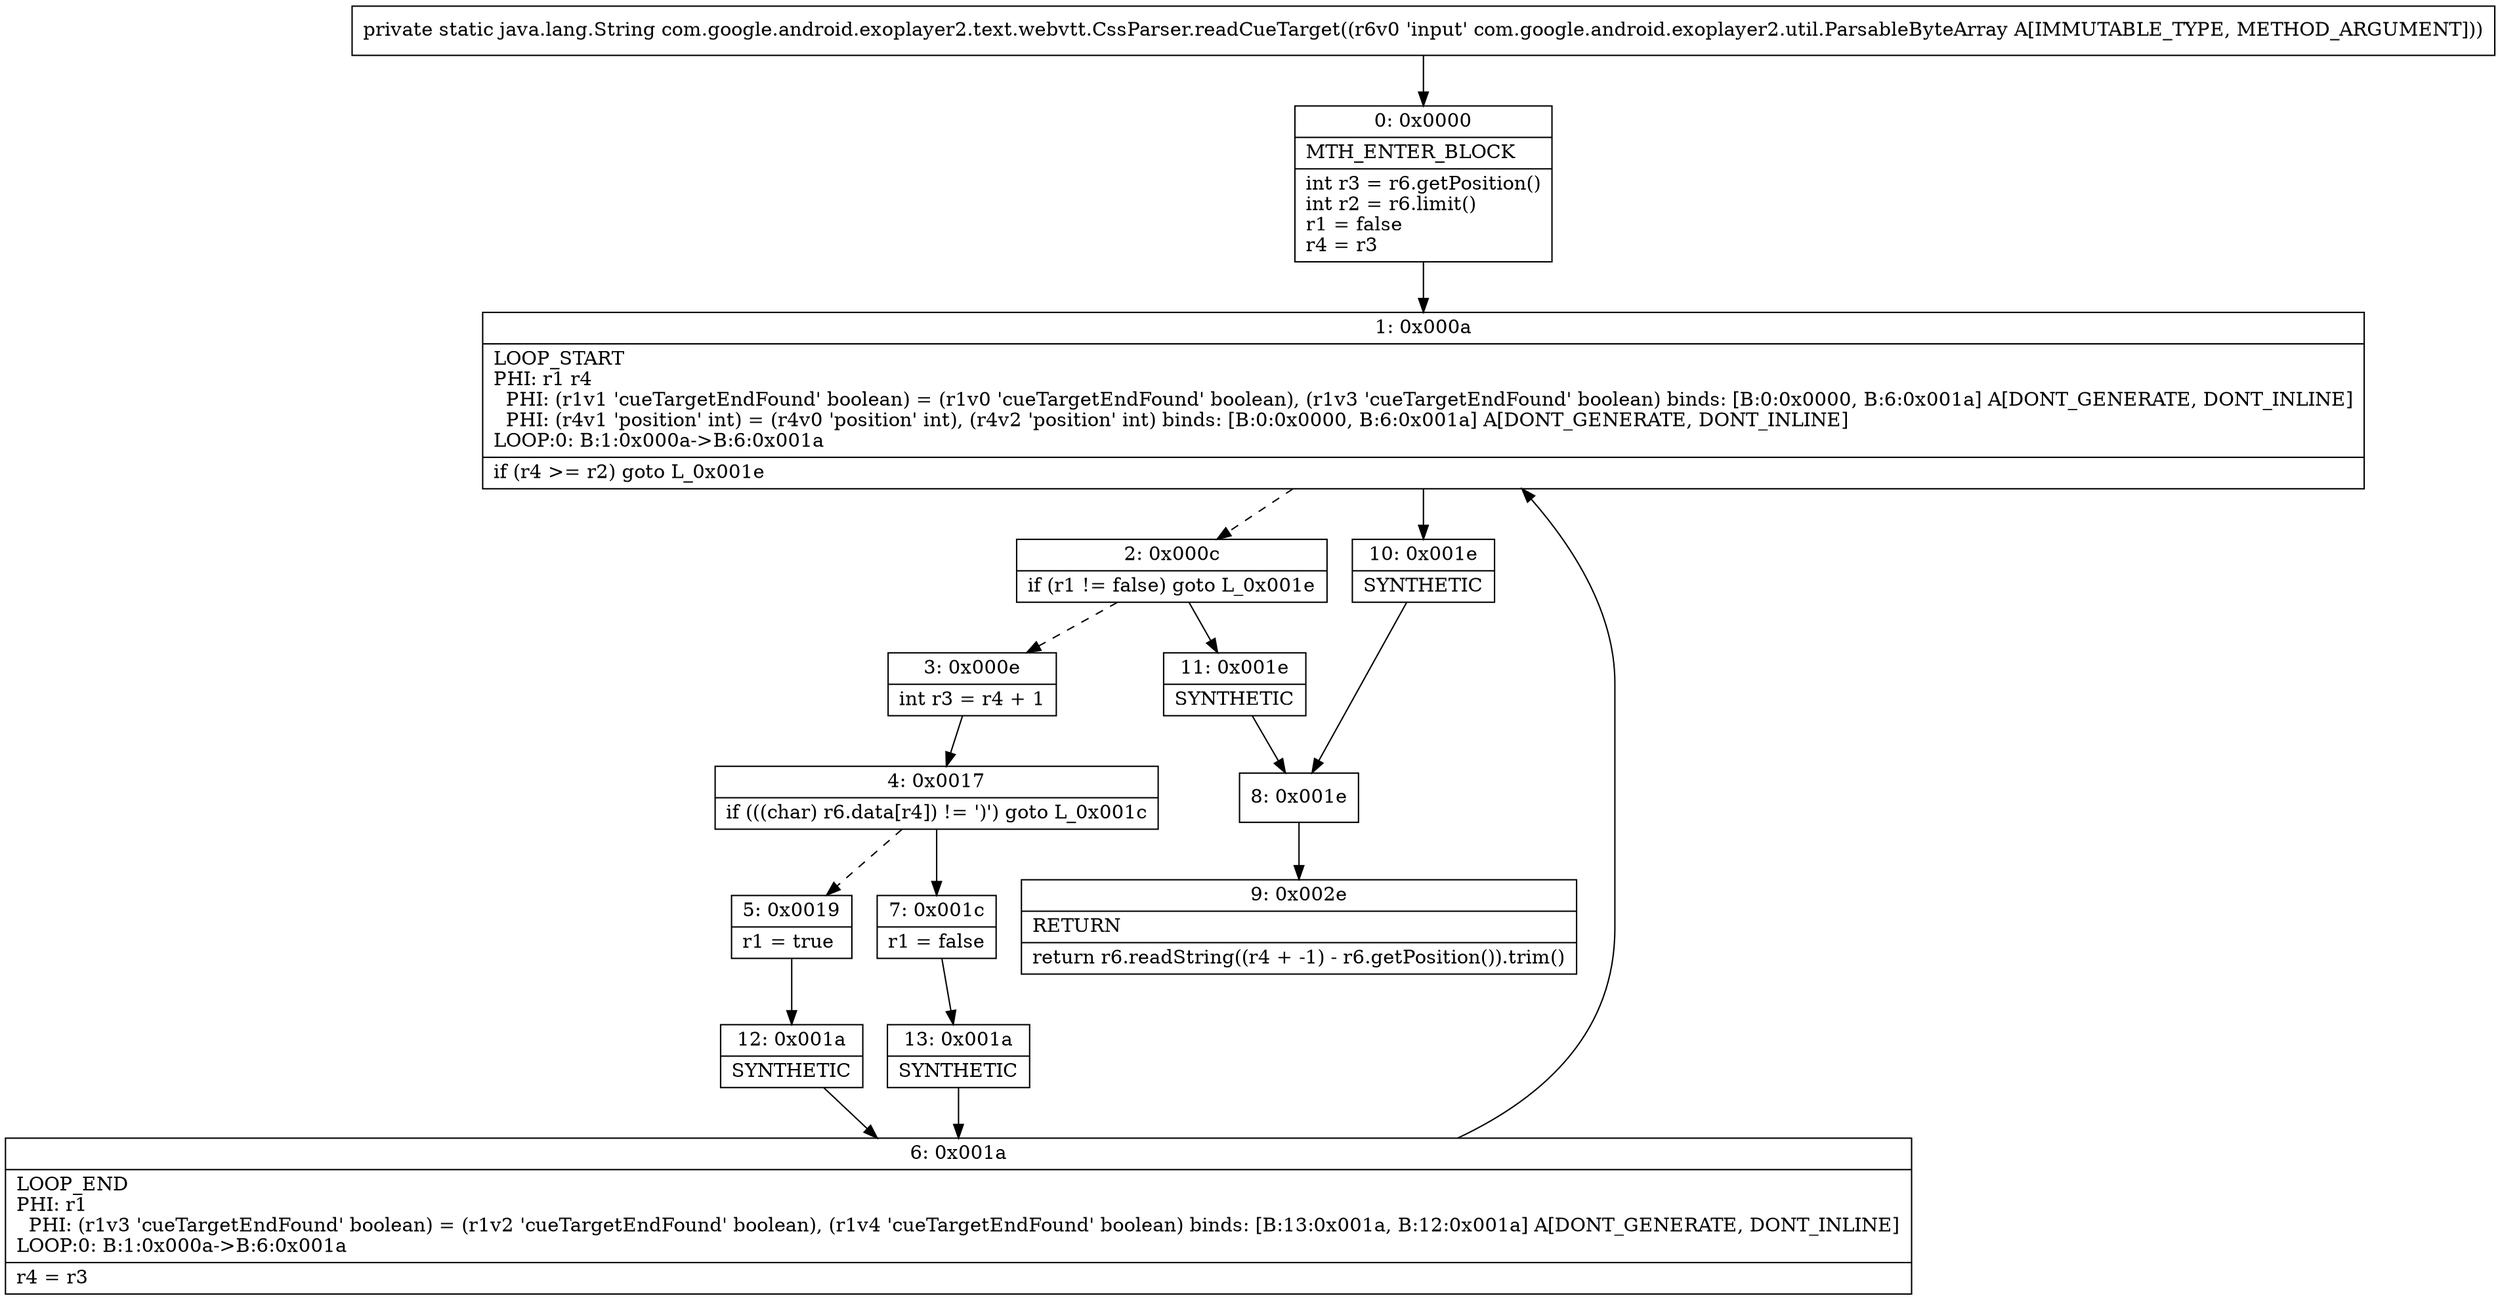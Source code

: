 digraph "CFG forcom.google.android.exoplayer2.text.webvtt.CssParser.readCueTarget(Lcom\/google\/android\/exoplayer2\/util\/ParsableByteArray;)Ljava\/lang\/String;" {
Node_0 [shape=record,label="{0\:\ 0x0000|MTH_ENTER_BLOCK\l|int r3 = r6.getPosition()\lint r2 = r6.limit()\lr1 = false\lr4 = r3\l}"];
Node_1 [shape=record,label="{1\:\ 0x000a|LOOP_START\lPHI: r1 r4 \l  PHI: (r1v1 'cueTargetEndFound' boolean) = (r1v0 'cueTargetEndFound' boolean), (r1v3 'cueTargetEndFound' boolean) binds: [B:0:0x0000, B:6:0x001a] A[DONT_GENERATE, DONT_INLINE]\l  PHI: (r4v1 'position' int) = (r4v0 'position' int), (r4v2 'position' int) binds: [B:0:0x0000, B:6:0x001a] A[DONT_GENERATE, DONT_INLINE]\lLOOP:0: B:1:0x000a\-\>B:6:0x001a\l|if (r4 \>= r2) goto L_0x001e\l}"];
Node_2 [shape=record,label="{2\:\ 0x000c|if (r1 != false) goto L_0x001e\l}"];
Node_3 [shape=record,label="{3\:\ 0x000e|int r3 = r4 + 1\l}"];
Node_4 [shape=record,label="{4\:\ 0x0017|if (((char) r6.data[r4]) != ')') goto L_0x001c\l}"];
Node_5 [shape=record,label="{5\:\ 0x0019|r1 = true\l}"];
Node_6 [shape=record,label="{6\:\ 0x001a|LOOP_END\lPHI: r1 \l  PHI: (r1v3 'cueTargetEndFound' boolean) = (r1v2 'cueTargetEndFound' boolean), (r1v4 'cueTargetEndFound' boolean) binds: [B:13:0x001a, B:12:0x001a] A[DONT_GENERATE, DONT_INLINE]\lLOOP:0: B:1:0x000a\-\>B:6:0x001a\l|r4 = r3\l}"];
Node_7 [shape=record,label="{7\:\ 0x001c|r1 = false\l}"];
Node_8 [shape=record,label="{8\:\ 0x001e}"];
Node_9 [shape=record,label="{9\:\ 0x002e|RETURN\l|return r6.readString((r4 + \-1) \- r6.getPosition()).trim()\l}"];
Node_10 [shape=record,label="{10\:\ 0x001e|SYNTHETIC\l}"];
Node_11 [shape=record,label="{11\:\ 0x001e|SYNTHETIC\l}"];
Node_12 [shape=record,label="{12\:\ 0x001a|SYNTHETIC\l}"];
Node_13 [shape=record,label="{13\:\ 0x001a|SYNTHETIC\l}"];
MethodNode[shape=record,label="{private static java.lang.String com.google.android.exoplayer2.text.webvtt.CssParser.readCueTarget((r6v0 'input' com.google.android.exoplayer2.util.ParsableByteArray A[IMMUTABLE_TYPE, METHOD_ARGUMENT])) }"];
MethodNode -> Node_0;
Node_0 -> Node_1;
Node_1 -> Node_2[style=dashed];
Node_1 -> Node_10;
Node_2 -> Node_3[style=dashed];
Node_2 -> Node_11;
Node_3 -> Node_4;
Node_4 -> Node_5[style=dashed];
Node_4 -> Node_7;
Node_5 -> Node_12;
Node_6 -> Node_1;
Node_7 -> Node_13;
Node_8 -> Node_9;
Node_10 -> Node_8;
Node_11 -> Node_8;
Node_12 -> Node_6;
Node_13 -> Node_6;
}


